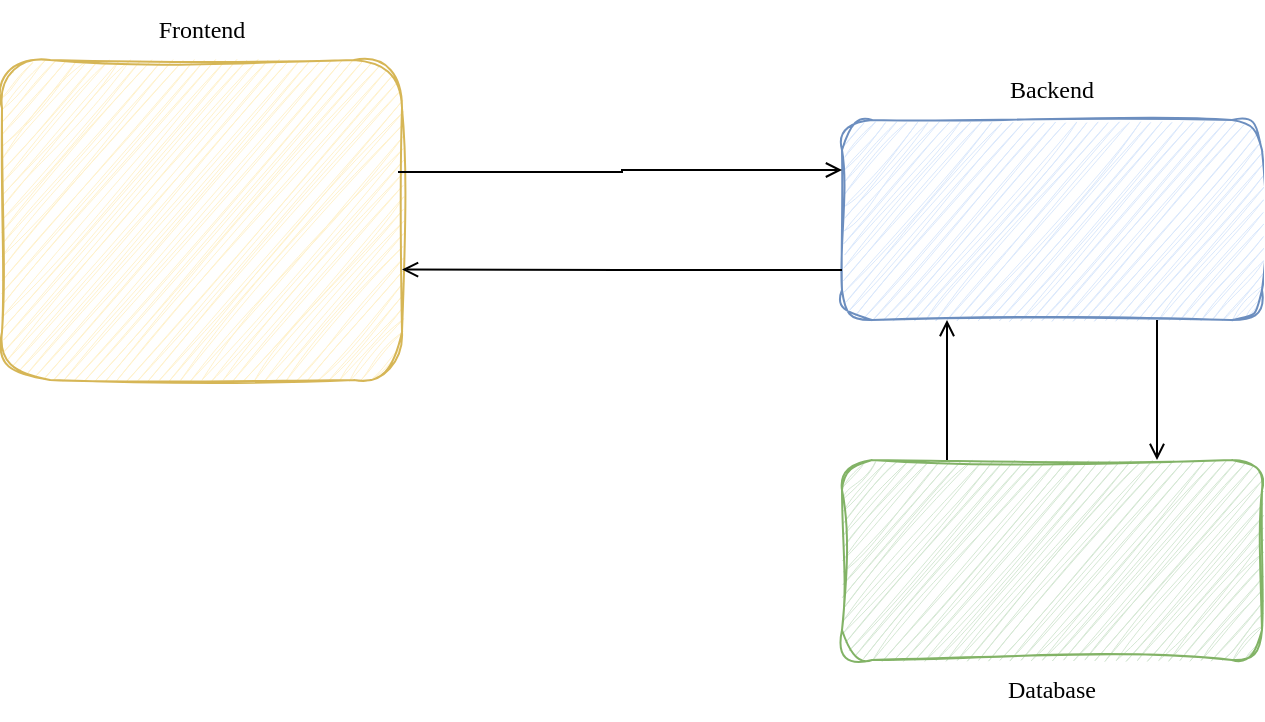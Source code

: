 <mxfile version="25.0.1" pages="3">
  <diagram name="Architecture" id="mpwsE6aWvqgUhCIAoAwH">
    <mxGraphModel dx="722" dy="417" grid="1" gridSize="10" guides="1" tooltips="1" connect="1" arrows="1" fold="1" page="1" pageScale="1" pageWidth="850" pageHeight="1100" math="0" shadow="0">
      <root>
        <mxCell id="0" />
        <mxCell id="1" parent="0" />
        <mxCell id="z77YXMJVh_XE8eyvgZif-7" value="" style="group" vertex="1" connectable="0" parent="1">
          <mxGeometry x="40" y="40" width="200" height="160" as="geometry" />
        </mxCell>
        <mxCell id="z77YXMJVh_XE8eyvgZif-1" value="" style="rounded=1;whiteSpace=wrap;html=1;fillColor=#fff2cc;strokeColor=#d6b656;sketch=1;curveFitting=1;jiggle=2;" vertex="1" parent="z77YXMJVh_XE8eyvgZif-7">
          <mxGeometry width="200" height="160" as="geometry" />
        </mxCell>
        <mxCell id="z77YXMJVh_XE8eyvgZif-2" value="" style="shape=image;verticalLabelPosition=bottom;labelBackgroundColor=default;verticalAlign=top;aspect=fixed;imageAspect=0;image=https://bilginc.com/editorFiles/3147aa77.png;" vertex="1" parent="z77YXMJVh_XE8eyvgZif-7">
          <mxGeometry x="24" y="16.13" width="76.09" height="50" as="geometry" />
        </mxCell>
        <mxCell id="z77YXMJVh_XE8eyvgZif-3" value="" style="shape=image;verticalLabelPosition=bottom;labelBackgroundColor=default;verticalAlign=top;aspect=fixed;imageAspect=0;image=https://cdn.worldvectorlogo.com/logos/typescript.svg;" vertex="1" parent="z77YXMJVh_XE8eyvgZif-7">
          <mxGeometry x="119" y="18.63" width="45" height="45" as="geometry" />
        </mxCell>
        <mxCell id="z77YXMJVh_XE8eyvgZif-4" value="" style="shape=image;verticalLabelPosition=bottom;labelBackgroundColor=default;verticalAlign=top;aspect=fixed;imageAspect=0;image=https://seeklogo.com/images/R/recoil-logo-6D0128B9E2-seeklogo.com.png;" vertex="1" parent="z77YXMJVh_XE8eyvgZif-7">
          <mxGeometry x="57.54" y="76.13" width="84.91" height="30" as="geometry" />
        </mxCell>
        <mxCell id="z77YXMJVh_XE8eyvgZif-5" value="" style="shape=image;verticalLabelPosition=bottom;labelBackgroundColor=default;verticalAlign=top;aspect=fixed;imageAspect=0;image=https://www.cdnlogo.com/logos/t/34/tailwind-css.svg;" vertex="1" parent="z77YXMJVh_XE8eyvgZif-7">
          <mxGeometry x="60" y="116.13" width="80" height="27.73" as="geometry" />
        </mxCell>
        <mxCell id="z77YXMJVh_XE8eyvgZif-8" value="" style="shape=image;verticalLabelPosition=bottom;labelBackgroundColor=default;verticalAlign=top;aspect=fixed;imageAspect=0;image=https://adroitgroup-io-storage.s3.eu-central-1.amazonaws.com/blog/2023-05-31_EQ4jqfcbWY_the-power-of-websocket-revolutionizing-real-time-communication-on-theweb-bannerImg.png;" vertex="1" parent="1">
          <mxGeometry x="260" y="87.9" width="180" height="64.2" as="geometry" />
        </mxCell>
        <mxCell id="z77YXMJVh_XE8eyvgZif-11" value="" style="group" vertex="1" connectable="0" parent="1">
          <mxGeometry x="460" y="70" width="210" height="100" as="geometry" />
        </mxCell>
        <mxCell id="z77YXMJVh_XE8eyvgZif-9" value="" style="rounded=1;whiteSpace=wrap;html=1;fillColor=#dae8fc;strokeColor=#6c8ebf;sketch=1;curveFitting=1;jiggle=2;" vertex="1" parent="z77YXMJVh_XE8eyvgZif-11">
          <mxGeometry width="210" height="100" as="geometry" />
        </mxCell>
        <mxCell id="z77YXMJVh_XE8eyvgZif-10" value="" style="shape=image;verticalLabelPosition=bottom;labelBackgroundColor=default;verticalAlign=top;aspect=fixed;imageAspect=0;image=https://upload.wikimedia.org/wikipedia/commons/thumb/1/1a/FastAPI_logo.svg/2560px-FastAPI_logo.svg.png;" vertex="1" parent="z77YXMJVh_XE8eyvgZif-11">
          <mxGeometry x="40" y="37.97" width="130" height="24.05" as="geometry" />
        </mxCell>
        <mxCell id="z77YXMJVh_XE8eyvgZif-12" style="edgeStyle=orthogonalEdgeStyle;rounded=0;orthogonalLoop=1;jettySize=auto;html=1;exitX=0.99;exitY=0.35;exitDx=0;exitDy=0;entryX=0;entryY=0.25;entryDx=0;entryDy=0;exitPerimeter=0;endArrow=open;endFill=0;" edge="1" parent="1" source="z77YXMJVh_XE8eyvgZif-1" target="z77YXMJVh_XE8eyvgZif-9">
          <mxGeometry relative="1" as="geometry" />
        </mxCell>
        <mxCell id="z77YXMJVh_XE8eyvgZif-13" style="edgeStyle=orthogonalEdgeStyle;rounded=0;orthogonalLoop=1;jettySize=auto;html=1;exitX=0;exitY=0.75;exitDx=0;exitDy=0;entryX=1;entryY=0.655;entryDx=0;entryDy=0;entryPerimeter=0;endArrow=open;endFill=0;" edge="1" parent="1" source="z77YXMJVh_XE8eyvgZif-9" target="z77YXMJVh_XE8eyvgZif-1">
          <mxGeometry relative="1" as="geometry" />
        </mxCell>
        <mxCell id="z77YXMJVh_XE8eyvgZif-16" value="" style="group" vertex="1" connectable="0" parent="1">
          <mxGeometry x="460" y="240" width="210" height="100" as="geometry" />
        </mxCell>
        <mxCell id="z77YXMJVh_XE8eyvgZif-14" value="" style="rounded=1;whiteSpace=wrap;html=1;fillColor=#d5e8d4;strokeColor=#82b366;sketch=1;curveFitting=1;jiggle=2;" vertex="1" parent="z77YXMJVh_XE8eyvgZif-16">
          <mxGeometry width="210" height="100" as="geometry" />
        </mxCell>
        <mxCell id="z77YXMJVh_XE8eyvgZif-15" value="" style="shape=image;verticalLabelPosition=bottom;labelBackgroundColor=default;verticalAlign=top;aspect=fixed;imageAspect=0;image=https://upload.wikimedia.org/wikipedia/commons/thumb/3/38/SQLite370.svg/2560px-SQLite370.svg.png;" vertex="1" parent="z77YXMJVh_XE8eyvgZif-16">
          <mxGeometry x="32.5" y="15.68" width="145" height="68.63" as="geometry" />
        </mxCell>
        <mxCell id="z77YXMJVh_XE8eyvgZif-17" value="&lt;font face=&quot;Comic Sans MS&quot;&gt;Frontend&lt;/font&gt;" style="text;html=1;align=center;verticalAlign=middle;whiteSpace=wrap;rounded=0;" vertex="1" parent="1">
          <mxGeometry x="110" y="10" width="60" height="30" as="geometry" />
        </mxCell>
        <mxCell id="z77YXMJVh_XE8eyvgZif-18" value="&lt;font face=&quot;Comic Sans MS&quot;&gt;Backend&lt;/font&gt;" style="text;html=1;align=center;verticalAlign=middle;whiteSpace=wrap;rounded=0;" vertex="1" parent="1">
          <mxGeometry x="535" y="40" width="60" height="30" as="geometry" />
        </mxCell>
        <mxCell id="z77YXMJVh_XE8eyvgZif-19" value="&lt;font face=&quot;Comic Sans MS&quot;&gt;Database&lt;/font&gt;" style="text;html=1;align=center;verticalAlign=middle;whiteSpace=wrap;rounded=0;" vertex="1" parent="1">
          <mxGeometry x="535" y="340" width="60" height="30" as="geometry" />
        </mxCell>
        <mxCell id="z77YXMJVh_XE8eyvgZif-20" style="edgeStyle=orthogonalEdgeStyle;rounded=0;orthogonalLoop=1;jettySize=auto;html=1;exitX=0.25;exitY=0;exitDx=0;exitDy=0;entryX=0.25;entryY=1;entryDx=0;entryDy=0;endArrow=open;endFill=0;" edge="1" parent="1" source="z77YXMJVh_XE8eyvgZif-14" target="z77YXMJVh_XE8eyvgZif-9">
          <mxGeometry relative="1" as="geometry" />
        </mxCell>
        <mxCell id="z77YXMJVh_XE8eyvgZif-21" style="edgeStyle=orthogonalEdgeStyle;rounded=0;orthogonalLoop=1;jettySize=auto;html=1;exitX=0.75;exitY=1;exitDx=0;exitDy=0;entryX=0.75;entryY=0;entryDx=0;entryDy=0;endArrow=open;endFill=0;" edge="1" parent="1" source="z77YXMJVh_XE8eyvgZif-9" target="z77YXMJVh_XE8eyvgZif-14">
          <mxGeometry relative="1" as="geometry" />
        </mxCell>
      </root>
    </mxGraphModel>
  </diagram>
  <diagram id="cTkPnKqBMVl9NYaxVyQH" name="Database">
    <mxGraphModel dx="662" dy="383" grid="1" gridSize="10" guides="1" tooltips="1" connect="1" arrows="1" fold="1" page="1" pageScale="1" pageWidth="850" pageHeight="1100" math="0" shadow="0">
      <root>
        <mxCell id="0" />
        <mxCell id="1" parent="0" />
        <mxCell id="NvE2DX-o_lfoTFulfMce-1" value="Task" style="swimlane;fontStyle=0;childLayout=stackLayout;horizontal=1;startSize=30;horizontalStack=0;resizeParent=1;resizeParentMax=0;resizeLast=0;collapsible=1;marginBottom=0;whiteSpace=wrap;html=1;" vertex="1" parent="1">
          <mxGeometry x="40" y="20" width="210" height="180" as="geometry" />
        </mxCell>
        <mxCell id="NvE2DX-o_lfoTFulfMce-5" value="Id(fk)&lt;span style=&quot;white-space: pre;&quot;&gt;&#x9;&lt;/span&gt;&lt;span style=&quot;white-space: pre;&quot;&gt;&#x9;&lt;/span&gt;&lt;span style=&quot;white-space: pre;&quot;&gt;&#x9;&lt;/span&gt;INT" style="text;strokeColor=none;fillColor=none;align=left;verticalAlign=middle;spacingLeft=4;spacingRight=4;overflow=hidden;points=[[0,0.5],[1,0.5]];portConstraint=eastwest;rotatable=0;whiteSpace=wrap;html=1;" vertex="1" parent="NvE2DX-o_lfoTFulfMce-1">
          <mxGeometry y="30" width="210" height="30" as="geometry" />
        </mxCell>
        <mxCell id="NvE2DX-o_lfoTFulfMce-2" value="Status&lt;span style=&quot;white-space: pre;&quot;&gt;&#x9;&lt;/span&gt;&lt;span style=&quot;white-space: pre;&quot;&gt;&#x9;&lt;span style=&quot;white-space: pre;&quot;&gt;&#x9;&lt;/span&gt;&lt;/span&gt;VARCHAR(20)" style="text;strokeColor=none;fillColor=none;align=left;verticalAlign=middle;spacingLeft=4;spacingRight=4;overflow=hidden;points=[[0,0.5],[1,0.5]];portConstraint=eastwest;rotatable=0;whiteSpace=wrap;html=1;" vertex="1" parent="NvE2DX-o_lfoTFulfMce-1">
          <mxGeometry y="60" width="210" height="30" as="geometry" />
        </mxCell>
        <mxCell id="NvE2DX-o_lfoTFulfMce-3" value="Summary&lt;span style=&quot;white-space: pre;&quot;&gt;&#x9;&lt;/span&gt;&lt;span style=&quot;white-space: pre;&quot;&gt;&#x9;&lt;/span&gt;&lt;span style=&quot;white-space: pre;&quot;&gt;&#x9;&lt;/span&gt;TEXT" style="text;strokeColor=none;fillColor=none;align=left;verticalAlign=middle;spacingLeft=4;spacingRight=4;overflow=hidden;points=[[0,0.5],[1,0.5]];portConstraint=eastwest;rotatable=0;whiteSpace=wrap;html=1;" vertex="1" parent="NvE2DX-o_lfoTFulfMce-1">
          <mxGeometry y="90" width="210" height="30" as="geometry" />
        </mxCell>
        <mxCell id="NvE2DX-o_lfoTFulfMce-4" value="Description&lt;span style=&quot;white-space: pre;&quot;&gt;&#x9;&lt;/span&gt;&lt;span style=&quot;white-space: pre;&quot;&gt;&#x9;&lt;/span&gt;TEXT" style="text;strokeColor=none;fillColor=none;align=left;verticalAlign=middle;spacingLeft=4;spacingRight=4;overflow=hidden;points=[[0,0.5],[1,0.5]];portConstraint=eastwest;rotatable=0;whiteSpace=wrap;html=1;" vertex="1" parent="NvE2DX-o_lfoTFulfMce-1">
          <mxGeometry y="120" width="210" height="30" as="geometry" />
        </mxCell>
        <mxCell id="NvE2DX-o_lfoTFulfMce-6" value="Assignee&lt;span style=&quot;white-space: pre;&quot;&gt;&#x9;&lt;/span&gt;&lt;span style=&quot;white-space: pre;&quot;&gt;&#x9;&lt;/span&gt;&lt;span style=&quot;white-space: pre;&quot;&gt;&#x9;&lt;/span&gt;VARCHAR(100)" style="text;strokeColor=none;fillColor=none;align=left;verticalAlign=middle;spacingLeft=4;spacingRight=4;overflow=hidden;points=[[0,0.5],[1,0.5]];portConstraint=eastwest;rotatable=0;whiteSpace=wrap;html=1;" vertex="1" parent="NvE2DX-o_lfoTFulfMce-1">
          <mxGeometry y="150" width="210" height="30" as="geometry" />
        </mxCell>
      </root>
    </mxGraphModel>
  </diagram>
  <diagram id="iyDRTLOZBefDro9vVRl5" name="Drag and Drop Context">
    <mxGraphModel dx="989" dy="577" grid="1" gridSize="10" guides="1" tooltips="1" connect="1" arrows="1" fold="1" page="1" pageScale="1" pageWidth="850" pageHeight="1100" math="0" shadow="0">
      <root>
        <mxCell id="0" />
        <mxCell id="1" parent="0" />
        <mxCell id="PK7KxGZREXqn6-c05FwM-1" value="" style="rounded=0;whiteSpace=wrap;html=1;fillColor=#dae8fc;strokeColor=#6c8ebf;" vertex="1" parent="1">
          <mxGeometry x="40" y="40" width="180" height="260" as="geometry" />
        </mxCell>
        <mxCell id="PK7KxGZREXqn6-c05FwM-4" value="&lt;font face=&quot;Comic Sans MS&quot;&gt;Dropable &lt;span style=&quot;font-weight: normal;&quot;&gt;{dropableId}&lt;/span&gt;&lt;/font&gt;" style="text;html=1;align=center;verticalAlign=middle;whiteSpace=wrap;rounded=0;fontStyle=1" vertex="1" parent="1">
          <mxGeometry x="60" y="40" width="120" height="30" as="geometry" />
        </mxCell>
        <mxCell id="PK7KxGZREXqn6-c05FwM-7" value="&lt;font face=&quot;Comic Sans MS&quot;&gt;Dragable&lt;/font&gt;&lt;div&gt;&lt;font face=&quot;Comic Sans MS&quot;&gt;{dragableId}&lt;/font&gt;&lt;/div&gt;" style="rounded=0;whiteSpace=wrap;html=1;fillColor=#d5e8d4;strokeColor=#82b366;" vertex="1" parent="1">
          <mxGeometry x="60" y="90" width="120" height="50" as="geometry" />
        </mxCell>
        <mxCell id="PK7KxGZREXqn6-c05FwM-9" value="&lt;font face=&quot;Comic Sans MS&quot;&gt;Dragable&lt;/font&gt;&lt;div&gt;&lt;font face=&quot;Comic Sans MS&quot;&gt;{dragableId}&lt;/font&gt;&lt;/div&gt;" style="rounded=0;whiteSpace=wrap;html=1;fillColor=#d5e8d4;strokeColor=#82b366;" vertex="1" parent="1">
          <mxGeometry x="60" y="160" width="120" height="50" as="geometry" />
        </mxCell>
        <mxCell id="PK7KxGZREXqn6-c05FwM-10" value="&lt;font face=&quot;Comic Sans MS&quot;&gt;Dragable&lt;/font&gt;&lt;div&gt;&lt;font face=&quot;Comic Sans MS&quot;&gt;{dragableId}&lt;/font&gt;&lt;/div&gt;" style="rounded=0;whiteSpace=wrap;html=1;fillColor=#d5e8d4;strokeColor=#82b366;" vertex="1" parent="1">
          <mxGeometry x="60" y="230" width="120" height="50" as="geometry" />
        </mxCell>
        <mxCell id="PK7KxGZREXqn6-c05FwM-22" value="&lt;font style=&quot;font-weight: normal;&quot; face=&quot;Comic Sans MS&quot;&gt;index&lt;/font&gt;" style="text;html=1;align=center;verticalAlign=middle;whiteSpace=wrap;rounded=0;fontStyle=1" vertex="1" parent="1">
          <mxGeometry x="180" y="100" width="40" height="30" as="geometry" />
        </mxCell>
        <mxCell id="PK7KxGZREXqn6-c05FwM-23" value="&lt;font style=&quot;font-weight: normal;&quot; face=&quot;Comic Sans MS&quot;&gt;index&lt;/font&gt;" style="text;html=1;align=center;verticalAlign=middle;whiteSpace=wrap;rounded=0;fontStyle=1" vertex="1" parent="1">
          <mxGeometry x="180" y="170" width="40" height="30" as="geometry" />
        </mxCell>
        <mxCell id="PK7KxGZREXqn6-c05FwM-24" value="&lt;font style=&quot;font-weight: normal;&quot; face=&quot;Comic Sans MS&quot;&gt;index&lt;/font&gt;" style="text;html=1;align=center;verticalAlign=middle;whiteSpace=wrap;rounded=0;fontStyle=1" vertex="1" parent="1">
          <mxGeometry x="180" y="240" width="40" height="30" as="geometry" />
        </mxCell>
        <mxCell id="PK7KxGZREXqn6-c05FwM-25" value="" style="rounded=0;whiteSpace=wrap;html=1;fillColor=#dae8fc;strokeColor=#6c8ebf;" vertex="1" parent="1">
          <mxGeometry x="280" y="40" width="180" height="260" as="geometry" />
        </mxCell>
        <mxCell id="PK7KxGZREXqn6-c05FwM-26" value="&lt;font face=&quot;Comic Sans MS&quot;&gt;Dropable &lt;span style=&quot;font-weight: normal;&quot;&gt;{dropableId}&lt;/span&gt;&lt;/font&gt;" style="text;html=1;align=center;verticalAlign=middle;whiteSpace=wrap;rounded=0;fontStyle=1" vertex="1" parent="1">
          <mxGeometry x="300" y="40" width="120" height="30" as="geometry" />
        </mxCell>
        <mxCell id="PK7KxGZREXqn6-c05FwM-27" value="&lt;font face=&quot;Comic Sans MS&quot;&gt;Dragable&lt;/font&gt;&lt;div&gt;&lt;font face=&quot;Comic Sans MS&quot;&gt;{dragableId}&lt;/font&gt;&lt;/div&gt;" style="rounded=0;whiteSpace=wrap;html=1;fillColor=#d5e8d4;strokeColor=#82b366;" vertex="1" parent="1">
          <mxGeometry x="300" y="90" width="120" height="50" as="geometry" />
        </mxCell>
        <mxCell id="PK7KxGZREXqn6-c05FwM-28" value="&lt;font face=&quot;Comic Sans MS&quot;&gt;Dragable&lt;/font&gt;&lt;div&gt;&lt;font face=&quot;Comic Sans MS&quot;&gt;{dragableId}&lt;/font&gt;&lt;/div&gt;" style="rounded=0;whiteSpace=wrap;html=1;fillColor=#d5e8d4;strokeColor=#82b366;" vertex="1" parent="1">
          <mxGeometry x="300" y="160" width="120" height="50" as="geometry" />
        </mxCell>
        <mxCell id="PK7KxGZREXqn6-c05FwM-29" value="&lt;font face=&quot;Comic Sans MS&quot;&gt;Dragable&lt;/font&gt;&lt;div&gt;&lt;font face=&quot;Comic Sans MS&quot;&gt;{dragableId}&lt;/font&gt;&lt;/div&gt;" style="rounded=0;whiteSpace=wrap;html=1;fillColor=#d5e8d4;strokeColor=#82b366;" vertex="1" parent="1">
          <mxGeometry x="300" y="230" width="120" height="50" as="geometry" />
        </mxCell>
        <mxCell id="PK7KxGZREXqn6-c05FwM-30" value="&lt;font style=&quot;font-weight: normal;&quot; face=&quot;Comic Sans MS&quot;&gt;index&lt;/font&gt;" style="text;html=1;align=center;verticalAlign=middle;whiteSpace=wrap;rounded=0;fontStyle=1" vertex="1" parent="1">
          <mxGeometry x="420" y="100" width="40" height="30" as="geometry" />
        </mxCell>
        <mxCell id="PK7KxGZREXqn6-c05FwM-31" value="&lt;font style=&quot;font-weight: normal;&quot; face=&quot;Comic Sans MS&quot;&gt;index&lt;/font&gt;" style="text;html=1;align=center;verticalAlign=middle;whiteSpace=wrap;rounded=0;fontStyle=1" vertex="1" parent="1">
          <mxGeometry x="420" y="170" width="40" height="30" as="geometry" />
        </mxCell>
        <mxCell id="PK7KxGZREXqn6-c05FwM-32" value="&lt;font style=&quot;font-weight: normal;&quot; face=&quot;Comic Sans MS&quot;&gt;index&lt;/font&gt;" style="text;html=1;align=center;verticalAlign=middle;whiteSpace=wrap;rounded=0;fontStyle=1" vertex="1" parent="1">
          <mxGeometry x="420" y="240" width="40" height="30" as="geometry" />
        </mxCell>
        <mxCell id="PK7KxGZREXqn6-c05FwM-33" value="" style="rounded=0;whiteSpace=wrap;html=1;fillColor=#dae8fc;strokeColor=#6c8ebf;" vertex="1" parent="1">
          <mxGeometry x="520" y="40" width="180" height="260" as="geometry" />
        </mxCell>
        <mxCell id="PK7KxGZREXqn6-c05FwM-34" value="&lt;font face=&quot;Comic Sans MS&quot;&gt;Dropable &lt;span style=&quot;font-weight: normal;&quot;&gt;{dropableId}&lt;/span&gt;&lt;/font&gt;" style="text;html=1;align=center;verticalAlign=middle;whiteSpace=wrap;rounded=0;fontStyle=1" vertex="1" parent="1">
          <mxGeometry x="540" y="40" width="120" height="30" as="geometry" />
        </mxCell>
        <mxCell id="PK7KxGZREXqn6-c05FwM-35" value="&lt;font face=&quot;Comic Sans MS&quot;&gt;Dragable&lt;/font&gt;&lt;div&gt;&lt;font face=&quot;Comic Sans MS&quot;&gt;{dragableId}&lt;/font&gt;&lt;/div&gt;" style="rounded=0;whiteSpace=wrap;html=1;fillColor=#d5e8d4;strokeColor=#82b366;" vertex="1" parent="1">
          <mxGeometry x="540" y="90" width="120" height="50" as="geometry" />
        </mxCell>
        <mxCell id="PK7KxGZREXqn6-c05FwM-36" value="&lt;font face=&quot;Comic Sans MS&quot;&gt;Dragable&lt;/font&gt;&lt;div&gt;&lt;font face=&quot;Comic Sans MS&quot;&gt;{dragableId}&lt;/font&gt;&lt;/div&gt;" style="rounded=0;whiteSpace=wrap;html=1;fillColor=#d5e8d4;strokeColor=#82b366;" vertex="1" parent="1">
          <mxGeometry x="540" y="160" width="120" height="50" as="geometry" />
        </mxCell>
        <mxCell id="PK7KxGZREXqn6-c05FwM-37" value="&lt;font face=&quot;Comic Sans MS&quot;&gt;Dragable&lt;/font&gt;&lt;div&gt;&lt;font face=&quot;Comic Sans MS&quot;&gt;{dragableId}&lt;/font&gt;&lt;/div&gt;" style="rounded=0;whiteSpace=wrap;html=1;fillColor=#d5e8d4;strokeColor=#82b366;" vertex="1" parent="1">
          <mxGeometry x="540" y="230" width="120" height="50" as="geometry" />
        </mxCell>
        <mxCell id="PK7KxGZREXqn6-c05FwM-38" value="&lt;font style=&quot;font-weight: normal;&quot; face=&quot;Comic Sans MS&quot;&gt;index&lt;/font&gt;" style="text;html=1;align=center;verticalAlign=middle;whiteSpace=wrap;rounded=0;fontStyle=1" vertex="1" parent="1">
          <mxGeometry x="660" y="100" width="40" height="30" as="geometry" />
        </mxCell>
        <mxCell id="PK7KxGZREXqn6-c05FwM-39" value="&lt;font style=&quot;font-weight: normal;&quot; face=&quot;Comic Sans MS&quot;&gt;index&lt;/font&gt;" style="text;html=1;align=center;verticalAlign=middle;whiteSpace=wrap;rounded=0;fontStyle=1" vertex="1" parent="1">
          <mxGeometry x="660" y="170" width="40" height="30" as="geometry" />
        </mxCell>
        <mxCell id="PK7KxGZREXqn6-c05FwM-40" value="&lt;font style=&quot;font-weight: normal;&quot; face=&quot;Comic Sans MS&quot;&gt;index&lt;/font&gt;" style="text;html=1;align=center;verticalAlign=middle;whiteSpace=wrap;rounded=0;fontStyle=1" vertex="1" parent="1">
          <mxGeometry x="660" y="240" width="40" height="30" as="geometry" />
        </mxCell>
        <mxCell id="PK7KxGZREXqn6-c05FwM-44" value="" style="endArrow=classic;html=1;rounded=0;edgeStyle=orthogonalEdgeStyle;curved=1;entryX=0.5;entryY=1;entryDx=0;entryDy=0;exitX=0.5;exitY=1;exitDx=0;exitDy=0;" edge="1" parent="1" source="PK7KxGZREXqn6-c05FwM-10" target="PK7KxGZREXqn6-c05FwM-29">
          <mxGeometry width="50" height="50" relative="1" as="geometry">
            <mxPoint x="130" y="410" as="sourcePoint" />
            <mxPoint x="180" y="360" as="targetPoint" />
            <Array as="points">
              <mxPoint x="120" y="330" />
              <mxPoint x="360" y="330" />
            </Array>
          </mxGeometry>
        </mxCell>
        <mxCell id="PK7KxGZREXqn6-c05FwM-45" value="&lt;font style=&quot;font-weight: normal;&quot; face=&quot;Comic Sans MS&quot;&gt;source&lt;/font&gt;" style="text;html=1;align=center;verticalAlign=middle;whiteSpace=wrap;rounded=0;fontStyle=1" vertex="1" parent="1">
          <mxGeometry x="90" y="300" width="40" height="30" as="geometry" />
        </mxCell>
        <mxCell id="PK7KxGZREXqn6-c05FwM-46" value="&lt;font face=&quot;Comic Sans MS&quot;&gt;&lt;span style=&quot;font-weight: 400;&quot;&gt;destination&lt;/span&gt;&lt;/font&gt;" style="text;html=1;align=center;verticalAlign=middle;whiteSpace=wrap;rounded=0;fontStyle=1" vertex="1" parent="1">
          <mxGeometry x="360" y="300" width="40" height="30" as="geometry" />
        </mxCell>
      </root>
    </mxGraphModel>
  </diagram>
</mxfile>
